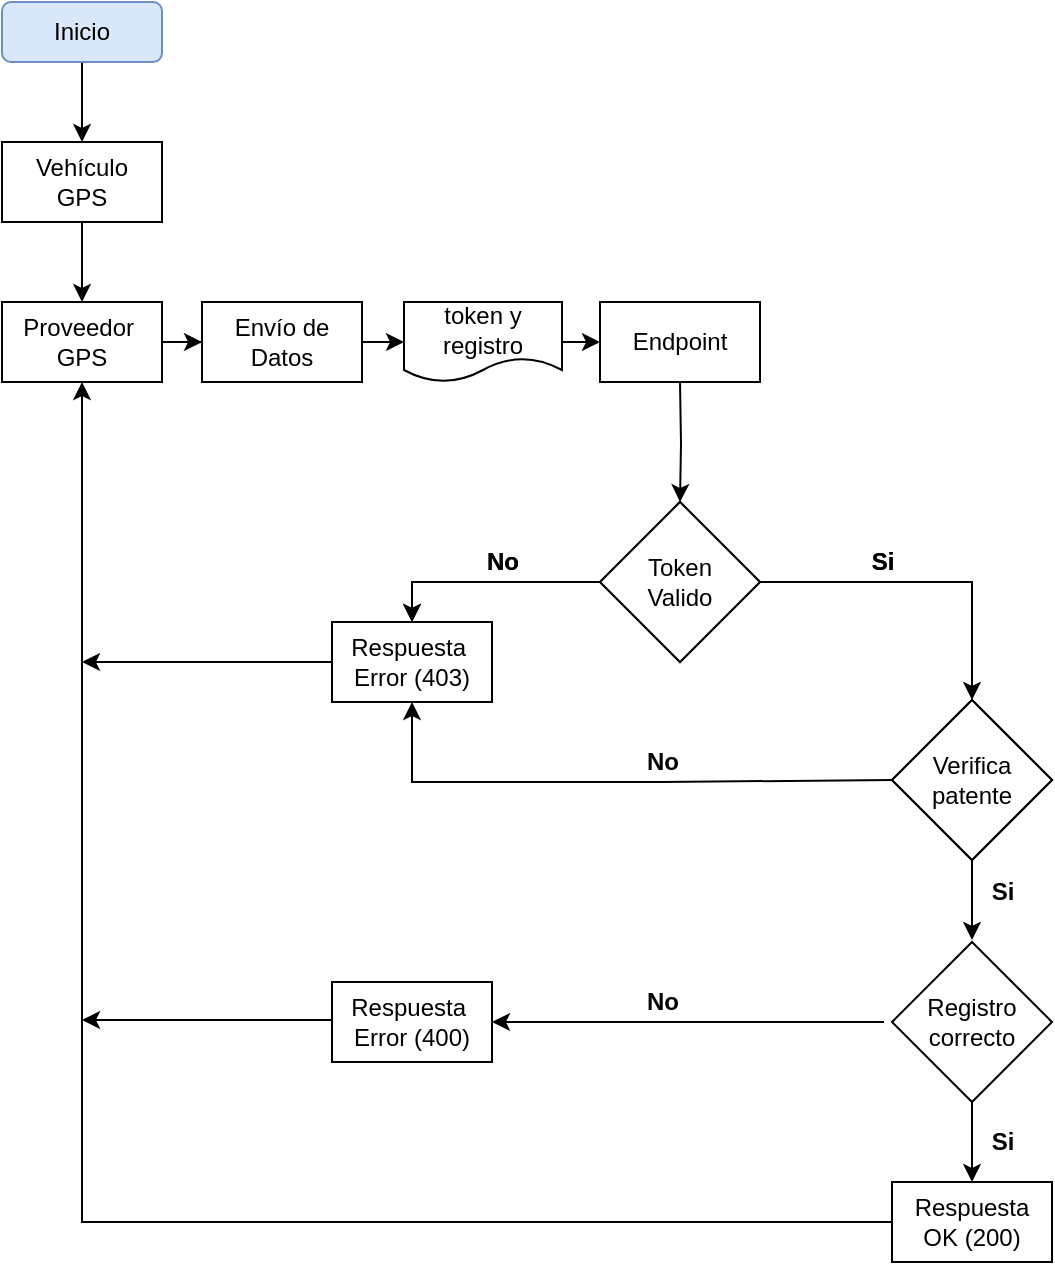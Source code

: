 <mxfile version="17.4.4" type="github">
  <diagram id="ggKhiA-MEm7EH-LAjlCG" name="Page-1">
    <mxGraphModel dx="1422" dy="786" grid="1" gridSize="10" guides="1" tooltips="1" connect="1" arrows="1" fold="1" page="1" pageScale="1" pageWidth="827" pageHeight="1169" math="0" shadow="0">
      <root>
        <mxCell id="0" />
        <mxCell id="1" parent="0" />
        <mxCell id="SpZ6nx0x9VD4QV0NILSI-11" value="" style="edgeStyle=orthogonalEdgeStyle;rounded=0;orthogonalLoop=1;jettySize=auto;html=1;" parent="1" source="SpZ6nx0x9VD4QV0NILSI-1" target="SpZ6nx0x9VD4QV0NILSI-10" edge="1">
          <mxGeometry relative="1" as="geometry" />
        </mxCell>
        <mxCell id="SpZ6nx0x9VD4QV0NILSI-1" value="Inicio" style="rounded=1;whiteSpace=wrap;html=1;fillColor=#dae8fc;strokeColor=#6c8ebf;" parent="1" vertex="1">
          <mxGeometry x="180" y="140" width="80" height="30" as="geometry" />
        </mxCell>
        <mxCell id="SpZ6nx0x9VD4QV0NILSI-13" value="" style="edgeStyle=orthogonalEdgeStyle;rounded=0;orthogonalLoop=1;jettySize=auto;html=1;" parent="1" source="SpZ6nx0x9VD4QV0NILSI-10" target="SpZ6nx0x9VD4QV0NILSI-12" edge="1">
          <mxGeometry relative="1" as="geometry" />
        </mxCell>
        <mxCell id="SpZ6nx0x9VD4QV0NILSI-10" value="Vehículo&lt;br&gt;GPS" style="rounded=0;whiteSpace=wrap;html=1;" parent="1" vertex="1">
          <mxGeometry x="180" y="210" width="80" height="40" as="geometry" />
        </mxCell>
        <mxCell id="SpZ6nx0x9VD4QV0NILSI-58" value="" style="edgeStyle=orthogonalEdgeStyle;rounded=0;orthogonalLoop=1;jettySize=auto;html=1;" parent="1" source="SpZ6nx0x9VD4QV0NILSI-12" target="SpZ6nx0x9VD4QV0NILSI-57" edge="1">
          <mxGeometry relative="1" as="geometry" />
        </mxCell>
        <mxCell id="SpZ6nx0x9VD4QV0NILSI-12" value="Proveedor&amp;nbsp;&lt;br&gt;GPS" style="rounded=0;whiteSpace=wrap;html=1;" parent="1" vertex="1">
          <mxGeometry x="180" y="290" width="80" height="40" as="geometry" />
        </mxCell>
        <mxCell id="SpZ6nx0x9VD4QV0NILSI-19" value="" style="edgeStyle=orthogonalEdgeStyle;rounded=0;orthogonalLoop=1;jettySize=auto;html=1;" parent="1" target="SpZ6nx0x9VD4QV0NILSI-18" edge="1">
          <mxGeometry relative="1" as="geometry">
            <mxPoint x="519" y="330" as="sourcePoint" />
          </mxGeometry>
        </mxCell>
        <mxCell id="SpZ6nx0x9VD4QV0NILSI-15" value="Endpoint" style="rounded=0;whiteSpace=wrap;html=1;" parent="1" vertex="1">
          <mxGeometry x="479" y="290" width="80" height="40" as="geometry" />
        </mxCell>
        <mxCell id="SpZ6nx0x9VD4QV0NILSI-21" value="" style="edgeStyle=orthogonalEdgeStyle;rounded=0;orthogonalLoop=1;jettySize=auto;html=1;" parent="1" source="SpZ6nx0x9VD4QV0NILSI-18" target="SpZ6nx0x9VD4QV0NILSI-20" edge="1">
          <mxGeometry relative="1" as="geometry">
            <Array as="points">
              <mxPoint x="385" y="430" />
            </Array>
          </mxGeometry>
        </mxCell>
        <mxCell id="SpZ6nx0x9VD4QV0NILSI-24" value="" style="edgeStyle=orthogonalEdgeStyle;rounded=0;orthogonalLoop=1;jettySize=auto;html=1;entryX=0.5;entryY=0;entryDx=0;entryDy=0;" parent="1" source="SpZ6nx0x9VD4QV0NILSI-18" target="SpZ6nx0x9VD4QV0NILSI-38" edge="1">
          <mxGeometry relative="1" as="geometry">
            <mxPoint x="665" y="450" as="targetPoint" />
            <Array as="points">
              <mxPoint x="665" y="430" />
            </Array>
          </mxGeometry>
        </mxCell>
        <mxCell id="SpZ6nx0x9VD4QV0NILSI-18" value="¿Token &lt;br&gt;Valido?" style="rhombus;whiteSpace=wrap;html=1;rounded=0;" parent="1" vertex="1">
          <mxGeometry x="479" y="390" width="80" height="80" as="geometry" />
        </mxCell>
        <mxCell id="SpZ6nx0x9VD4QV0NILSI-20" value="" style="whiteSpace=wrap;html=1;rounded=0;" parent="1" vertex="1">
          <mxGeometry x="345" y="450" width="80" height="40" as="geometry" />
        </mxCell>
        <mxCell id="SpZ6nx0x9VD4QV0NILSI-22" value="No" style="text;html=1;resizable=0;autosize=1;align=center;verticalAlign=middle;points=[];fillColor=none;strokeColor=none;rounded=0;fontStyle=1" parent="1" vertex="1">
          <mxGeometry x="415" y="410" width="30" height="20" as="geometry" />
        </mxCell>
        <mxCell id="SpZ6nx0x9VD4QV0NILSI-25" value="Si" style="text;html=1;resizable=0;autosize=1;align=center;verticalAlign=middle;points=[];fillColor=none;strokeColor=none;rounded=0;fontStyle=1" parent="1" vertex="1">
          <mxGeometry x="605" y="410" width="30" height="20" as="geometry" />
        </mxCell>
        <mxCell id="SpZ6nx0x9VD4QV0NILSI-28" value="" style="edgeStyle=orthogonalEdgeStyle;rounded=0;orthogonalLoop=1;jettySize=auto;html=1;" parent="1" source="SpZ6nx0x9VD4QV0NILSI-26" edge="1">
          <mxGeometry relative="1" as="geometry">
            <mxPoint x="665" y="609" as="targetPoint" />
          </mxGeometry>
        </mxCell>
        <mxCell id="SpZ6nx0x9VD4QV0NILSI-26" value="¿Datos &lt;br&gt;OK?" style="rhombus;whiteSpace=wrap;html=1;rounded=0;" parent="1" vertex="1">
          <mxGeometry x="625" y="489" width="80" height="80" as="geometry" />
        </mxCell>
        <mxCell id="SpZ6nx0x9VD4QV0NILSI-30" value="" style="edgeStyle=orthogonalEdgeStyle;rounded=0;orthogonalLoop=1;jettySize=auto;html=1;" parent="1" edge="1">
          <mxGeometry relative="1" as="geometry">
            <mxPoint x="665" y="649" as="sourcePoint" />
            <mxPoint x="665" y="730" as="targetPoint" />
          </mxGeometry>
        </mxCell>
        <mxCell id="SpZ6nx0x9VD4QV0NILSI-29" value="Respuesta OK (200)" style="whiteSpace=wrap;html=1;rounded=0;" parent="1" vertex="1">
          <mxGeometry x="625" y="730" width="80" height="40" as="geometry" />
        </mxCell>
        <mxCell id="SpZ6nx0x9VD4QV0NILSI-31" value="Si" style="text;html=1;resizable=0;autosize=1;align=center;verticalAlign=middle;points=[];fillColor=none;strokeColor=none;rounded=0;fontStyle=1" parent="1" vertex="1">
          <mxGeometry x="665" y="575" width="30" height="20" as="geometry" />
        </mxCell>
        <mxCell id="SpZ6nx0x9VD4QV0NILSI-32" value="Token &lt;br&gt;Valido" style="rhombus;whiteSpace=wrap;html=1;rounded=0;" parent="1" vertex="1">
          <mxGeometry x="479" y="390" width="80" height="80" as="geometry" />
        </mxCell>
        <mxCell id="SpZ6nx0x9VD4QV0NILSI-34" value="Si" style="text;html=1;resizable=0;autosize=1;align=center;verticalAlign=middle;points=[];fillColor=none;strokeColor=none;rounded=0;fontStyle=1" parent="1" vertex="1">
          <mxGeometry x="605" y="410" width="30" height="20" as="geometry" />
        </mxCell>
        <mxCell id="SpZ6nx0x9VD4QV0NILSI-35" value="" style="edgeStyle=orthogonalEdgeStyle;rounded=0;orthogonalLoop=1;jettySize=auto;html=1;" parent="1" source="SpZ6nx0x9VD4QV0NILSI-32" target="SpZ6nx0x9VD4QV0NILSI-36" edge="1">
          <mxGeometry relative="1" as="geometry">
            <Array as="points">
              <mxPoint x="385" y="430" />
            </Array>
          </mxGeometry>
        </mxCell>
        <mxCell id="SpZ6nx0x9VD4QV0NILSI-47" value="" style="edgeStyle=orthogonalEdgeStyle;rounded=0;orthogonalLoop=1;jettySize=auto;html=1;" parent="1" source="SpZ6nx0x9VD4QV0NILSI-36" edge="1">
          <mxGeometry relative="1" as="geometry">
            <mxPoint x="220" y="470" as="targetPoint" />
          </mxGeometry>
        </mxCell>
        <mxCell id="SpZ6nx0x9VD4QV0NILSI-36" value="Respuesta&amp;nbsp;&lt;br&gt;Error (403)" style="whiteSpace=wrap;html=1;rounded=0;" parent="1" vertex="1">
          <mxGeometry x="345" y="450" width="80" height="40" as="geometry" />
        </mxCell>
        <mxCell id="SpZ6nx0x9VD4QV0NILSI-37" value="No" style="text;html=1;resizable=0;autosize=1;align=center;verticalAlign=middle;points=[];fillColor=none;strokeColor=none;rounded=0;fontStyle=1" parent="1" vertex="1">
          <mxGeometry x="415" y="410" width="30" height="20" as="geometry" />
        </mxCell>
        <mxCell id="SpZ6nx0x9VD4QV0NILSI-38" value="Verifica patente" style="rhombus;whiteSpace=wrap;html=1;rounded=0;" parent="1" vertex="1">
          <mxGeometry x="625" y="489" width="80" height="80" as="geometry" />
        </mxCell>
        <mxCell id="SpZ6nx0x9VD4QV0NILSI-41" value="" style="endArrow=classic;html=1;rounded=0;exitX=0;exitY=0.5;exitDx=0;exitDy=0;entryX=0.5;entryY=1;entryDx=0;entryDy=0;" parent="1" source="SpZ6nx0x9VD4QV0NILSI-38" target="SpZ6nx0x9VD4QV0NILSI-36" edge="1">
          <mxGeometry width="50" height="50" relative="1" as="geometry">
            <mxPoint x="535" y="400" as="sourcePoint" />
            <mxPoint x="385" y="529" as="targetPoint" />
            <Array as="points">
              <mxPoint x="510" y="530" />
              <mxPoint x="385" y="530" />
            </Array>
          </mxGeometry>
        </mxCell>
        <mxCell id="SpZ6nx0x9VD4QV0NILSI-42" value="No" style="text;html=1;resizable=0;autosize=1;align=center;verticalAlign=middle;points=[];fillColor=none;strokeColor=none;rounded=0;fontStyle=1" parent="1" vertex="1">
          <mxGeometry x="495" y="510" width="30" height="20" as="geometry" />
        </mxCell>
        <mxCell id="SpZ6nx0x9VD4QV0NILSI-49" value="" style="endArrow=classic;html=1;rounded=0;entryX=0.5;entryY=1;entryDx=0;entryDy=0;exitX=0;exitY=0.5;exitDx=0;exitDy=0;" parent="1" source="SpZ6nx0x9VD4QV0NILSI-29" target="SpZ6nx0x9VD4QV0NILSI-12" edge="1">
          <mxGeometry width="50" height="50" relative="1" as="geometry">
            <mxPoint x="425" y="520" as="sourcePoint" />
            <mxPoint x="264" y="330" as="targetPoint" />
            <Array as="points">
              <mxPoint x="220" y="750" />
              <mxPoint x="220" y="500" />
            </Array>
          </mxGeometry>
        </mxCell>
        <mxCell id="SpZ6nx0x9VD4QV0NILSI-54" value="" style="edgeStyle=orthogonalEdgeStyle;rounded=0;orthogonalLoop=1;jettySize=auto;html=1;" parent="1" edge="1">
          <mxGeometry relative="1" as="geometry">
            <mxPoint x="436" y="310" as="sourcePoint" />
            <mxPoint x="479" y="310" as="targetPoint" />
          </mxGeometry>
        </mxCell>
        <mxCell id="SpZ6nx0x9VD4QV0NILSI-52" value="token y registro" style="shape=document;whiteSpace=wrap;html=1;boundedLbl=1;" parent="1" vertex="1">
          <mxGeometry x="381" y="290" width="79" height="40" as="geometry" />
        </mxCell>
        <mxCell id="SpZ6nx0x9VD4QV0NILSI-60" value="" style="edgeStyle=orthogonalEdgeStyle;rounded=0;orthogonalLoop=1;jettySize=auto;html=1;" parent="1" source="SpZ6nx0x9VD4QV0NILSI-57" target="SpZ6nx0x9VD4QV0NILSI-52" edge="1">
          <mxGeometry relative="1" as="geometry" />
        </mxCell>
        <mxCell id="SpZ6nx0x9VD4QV0NILSI-57" value="Envío de Datos" style="rounded=0;whiteSpace=wrap;html=1;" parent="1" vertex="1">
          <mxGeometry x="280" y="290" width="80" height="40" as="geometry" />
        </mxCell>
        <mxCell id="SpZ6nx0x9VD4QV0NILSI-61" value="Registro correcto" style="rhombus;whiteSpace=wrap;html=1;rounded=0;" parent="1" vertex="1">
          <mxGeometry x="625" y="610" width="80" height="80" as="geometry" />
        </mxCell>
        <mxCell id="SpZ6nx0x9VD4QV0NILSI-62" value="Si" style="text;html=1;resizable=0;autosize=1;align=center;verticalAlign=middle;points=[];fillColor=none;strokeColor=none;rounded=0;fontStyle=1" parent="1" vertex="1">
          <mxGeometry x="665" y="700" width="30" height="20" as="geometry" />
        </mxCell>
        <mxCell id="SpZ6nx0x9VD4QV0NILSI-63" value="" style="endArrow=classic;html=1;rounded=0;exitX=0;exitY=0.5;exitDx=0;exitDy=0;entryX=1;entryY=0.5;entryDx=0;entryDy=0;" parent="1" edge="1" target="PIzBLLXtciv9IABtHFGu-1">
          <mxGeometry width="50" height="50" relative="1" as="geometry">
            <mxPoint x="621" y="650" as="sourcePoint" />
            <mxPoint x="420" y="650" as="targetPoint" />
            <Array as="points">
              <mxPoint x="510" y="650" />
            </Array>
          </mxGeometry>
        </mxCell>
        <mxCell id="SpZ6nx0x9VD4QV0NILSI-64" value="No" style="text;html=1;resizable=0;autosize=1;align=center;verticalAlign=middle;points=[];fillColor=none;strokeColor=none;rounded=0;fontStyle=1" parent="1" vertex="1">
          <mxGeometry x="495" y="630" width="30" height="20" as="geometry" />
        </mxCell>
        <mxCell id="PIzBLLXtciv9IABtHFGu-1" value="Respuesta&amp;nbsp;&lt;br&gt;Error (400)" style="whiteSpace=wrap;html=1;rounded=0;" vertex="1" parent="1">
          <mxGeometry x="345" y="630" width="80" height="40" as="geometry" />
        </mxCell>
        <mxCell id="PIzBLLXtciv9IABtHFGu-2" value="" style="edgeStyle=orthogonalEdgeStyle;rounded=0;orthogonalLoop=1;jettySize=auto;html=1;" edge="1" parent="1">
          <mxGeometry relative="1" as="geometry">
            <mxPoint x="220" y="649" as="targetPoint" />
            <mxPoint x="345" y="649" as="sourcePoint" />
          </mxGeometry>
        </mxCell>
      </root>
    </mxGraphModel>
  </diagram>
</mxfile>
